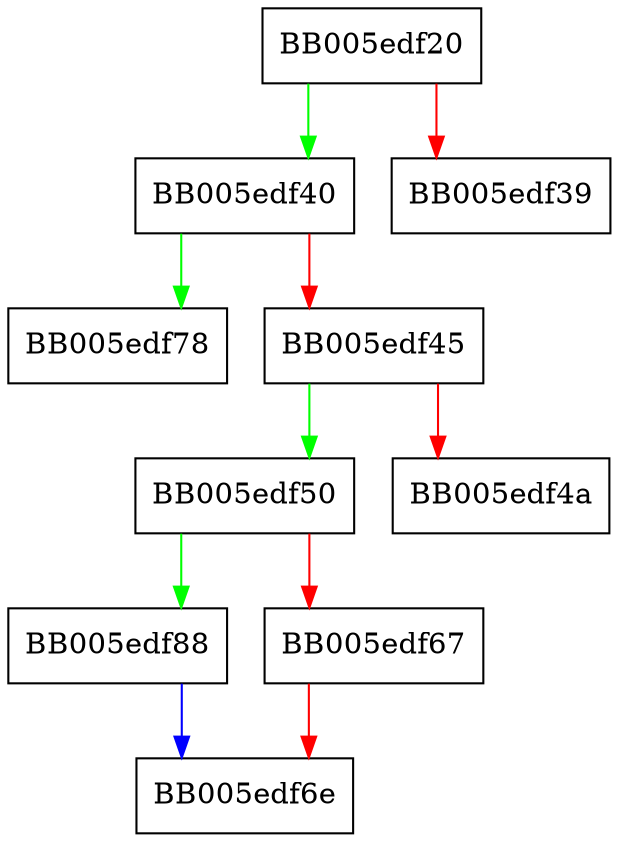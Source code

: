 digraph CRYPTO_realloc {
  node [shape="box"];
  graph [splines=ortho];
  BB005edf20 -> BB005edf40 [color="green"];
  BB005edf20 -> BB005edf39 [color="red"];
  BB005edf40 -> BB005edf78 [color="green"];
  BB005edf40 -> BB005edf45 [color="red"];
  BB005edf45 -> BB005edf50 [color="green"];
  BB005edf45 -> BB005edf4a [color="red"];
  BB005edf50 -> BB005edf88 [color="green"];
  BB005edf50 -> BB005edf67 [color="red"];
  BB005edf67 -> BB005edf6e [color="red"];
  BB005edf88 -> BB005edf6e [color="blue"];
}